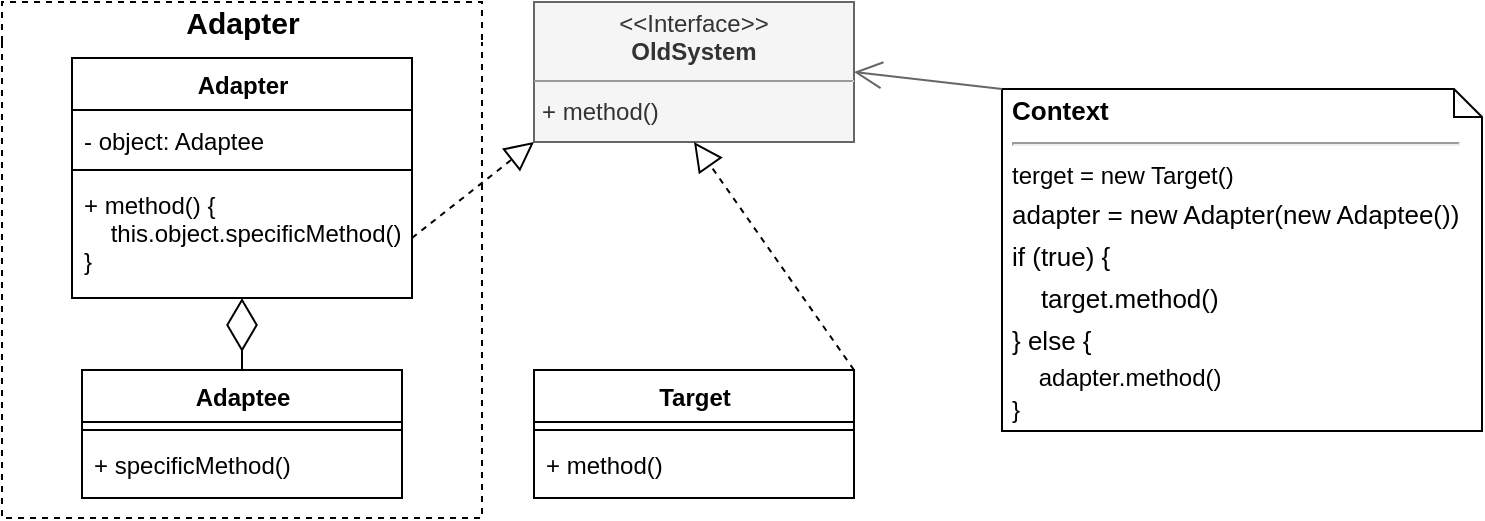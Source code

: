 <mxfile version="13.7.3" type="device"><diagram id="Mc02vGGFIfTnQQPVN4OX" name="Страница 1"><mxGraphModel dx="1086" dy="806" grid="0" gridSize="10" guides="1" tooltips="1" connect="1" arrows="1" fold="1" page="0" pageScale="1" pageWidth="827" pageHeight="1169" math="0" shadow="0"><root><mxCell id="0"/><mxCell id="1" parent="0"/><mxCell id="oZI8sNnL-pfkXHT647tD-140" value="Adapter" style="swimlane;html=1;horizontal=1;startSize=20;fillColor=none;strokeColor=#000000;rounded=0;comic=0;fontSize=15;dashed=1;swimlaneLine=0;shadow=0;glass=0;perimeterSpacing=0;labelBackgroundColor=none;collapsible=0;" parent="1" vertex="1"><mxGeometry x="50" y="20" width="240" height="258" as="geometry"><mxRectangle x="310" y="72" width="100" height="20" as="alternateBounds"/></mxGeometry></mxCell><mxCell id="oZI8sNnL-pfkXHT647tD-141" value="" style="endArrow=diamondThin;endFill=0;endSize=24;html=1;fontSize=12;fontColor=#000000;exitX=0.5;exitY=0;exitDx=0;exitDy=0;" parent="oZI8sNnL-pfkXHT647tD-140" source="oZI8sNnL-pfkXHT647tD-149" target="oZI8sNnL-pfkXHT647tD-148" edge="1"><mxGeometry width="160" relative="1" as="geometry"><mxPoint x="-80" y="-1916" as="sourcePoint"/><mxPoint x="80" y="-1916" as="targetPoint"/></mxGeometry></mxCell><mxCell id="oZI8sNnL-pfkXHT647tD-142" value="Target" style="swimlane;fontStyle=1;align=center;verticalAlign=top;childLayout=stackLayout;horizontal=1;startSize=26;horizontalStack=0;resizeParent=1;resizeParentMax=0;resizeLast=0;collapsible=0;marginBottom=0;rounded=0;shadow=0;glass=0;comic=0;strokeWidth=1;fontSize=12;labelBackgroundColor=none;fillColor=#ffffff;html=1;" parent="oZI8sNnL-pfkXHT647tD-140" vertex="1"><mxGeometry x="266" y="184" width="160" height="64" as="geometry"/></mxCell><mxCell id="oZI8sNnL-pfkXHT647tD-143" value="" style="line;strokeWidth=1;fillColor=none;align=left;verticalAlign=middle;spacingTop=-1;spacingLeft=3;spacingRight=3;rotatable=0;labelPosition=right;points=[];portConstraint=eastwest;" parent="oZI8sNnL-pfkXHT647tD-142" vertex="1"><mxGeometry y="26" width="160" height="8" as="geometry"/></mxCell><mxCell id="oZI8sNnL-pfkXHT647tD-144" value="+ method()" style="text;strokeColor=none;fillColor=none;align=left;verticalAlign=top;spacingLeft=4;spacingRight=4;overflow=hidden;rotatable=0;points=[[0,0.5],[1,0.5]];portConstraint=eastwest;" parent="oZI8sNnL-pfkXHT647tD-142" vertex="1"><mxGeometry y="34" width="160" height="30" as="geometry"/></mxCell><mxCell id="oZI8sNnL-pfkXHT647tD-145" value="Adapter" style="swimlane;fontStyle=1;align=center;verticalAlign=top;childLayout=stackLayout;horizontal=1;startSize=26;horizontalStack=0;resizeParent=1;resizeParentMax=0;resizeLast=0;collapsible=0;marginBottom=0;rounded=0;shadow=0;glass=0;comic=0;strokeWidth=1;fontSize=12;labelBackgroundColor=none;fillColor=#ffffff;html=1;" parent="oZI8sNnL-pfkXHT647tD-140" vertex="1"><mxGeometry x="35" y="28" width="170" height="120" as="geometry"/></mxCell><mxCell id="oZI8sNnL-pfkXHT647tD-146" value="- object: Adaptee" style="text;strokeColor=none;fillColor=none;align=left;verticalAlign=top;spacingLeft=4;spacingRight=4;overflow=hidden;rotatable=0;points=[[0,0.5],[1,0.5]];portConstraint=eastwest;spacingTop=2;" parent="oZI8sNnL-pfkXHT647tD-145" vertex="1"><mxGeometry y="26" width="170" height="26" as="geometry"/></mxCell><mxCell id="oZI8sNnL-pfkXHT647tD-147" value="" style="line;strokeWidth=1;fillColor=none;align=left;verticalAlign=middle;spacingTop=-1;spacingLeft=3;spacingRight=3;rotatable=0;labelPosition=right;points=[];portConstraint=eastwest;" parent="oZI8sNnL-pfkXHT647tD-145" vertex="1"><mxGeometry y="52" width="170" height="8" as="geometry"/></mxCell><mxCell id="oZI8sNnL-pfkXHT647tD-148" value="+ method() {&#10;    this.object.specificMethod()&#10;}" style="text;strokeColor=none;fillColor=none;align=left;verticalAlign=top;spacingLeft=4;spacingRight=4;overflow=hidden;rotatable=0;points=[[0,0.5],[1,0.5]];portConstraint=eastwest;" parent="oZI8sNnL-pfkXHT647tD-145" vertex="1"><mxGeometry y="60" width="170" height="60" as="geometry"/></mxCell><mxCell id="oZI8sNnL-pfkXHT647tD-149" value="Adaptee" style="swimlane;fontStyle=1;align=center;verticalAlign=top;childLayout=stackLayout;horizontal=1;startSize=26;horizontalStack=0;resizeParent=1;resizeParentMax=0;resizeLast=0;collapsible=0;marginBottom=0;rounded=0;shadow=0;glass=0;comic=0;strokeWidth=1;fontSize=12;labelBackgroundColor=none;fillColor=#ffffff;html=1;" parent="oZI8sNnL-pfkXHT647tD-140" vertex="1"><mxGeometry x="40" y="184" width="160" height="64" as="geometry"><mxRectangle x="40" y="184" width="80" height="26" as="alternateBounds"/></mxGeometry></mxCell><mxCell id="oZI8sNnL-pfkXHT647tD-150" value="" style="line;strokeWidth=1;fillColor=none;align=left;verticalAlign=middle;spacingTop=-1;spacingLeft=3;spacingRight=3;rotatable=0;labelPosition=right;points=[];portConstraint=eastwest;" parent="oZI8sNnL-pfkXHT647tD-149" vertex="1"><mxGeometry y="26" width="160" height="8" as="geometry"/></mxCell><mxCell id="oZI8sNnL-pfkXHT647tD-151" value="+ specificMethod()" style="text;strokeColor=none;fillColor=none;align=left;verticalAlign=top;spacingLeft=4;spacingRight=4;overflow=hidden;rotatable=0;points=[[0,0.5],[1,0.5]];portConstraint=eastwest;" parent="oZI8sNnL-pfkXHT647tD-149" vertex="1"><mxGeometry y="34" width="160" height="30" as="geometry"/></mxCell><mxCell id="oZI8sNnL-pfkXHT647tD-152" value="&lt;p style=&quot;margin: 4px 0px 0px ; text-align: center ; line-height: 120%&quot;&gt;&lt;span&gt;&amp;lt;&amp;lt;Interface&amp;gt;&amp;gt;&lt;/span&gt;&lt;br&gt;&lt;b&gt;OldSystem&lt;/b&gt;&lt;/p&gt;&lt;hr size=&quot;1&quot;&gt;&lt;p style=&quot;margin: 0px 0px 0px 4px ; line-height: 160%&quot;&gt;+ method()&lt;br&gt;&lt;/p&gt;" style="verticalAlign=top;align=left;overflow=fill;fontSize=12;fontFamily=Helvetica;html=1;rounded=0;shadow=0;glass=0;comic=0;labelBackgroundColor=none;labelBorderColor=none;imageAspect=1;noLabel=0;portConstraintRotation=0;snapToPoint=0;container=1;dropTarget=1;collapsible=0;autosize=0;spacingLeft=0;spacingRight=0;fontStyle=0;fillColor=#f5f5f5;strokeColor=#666666;fontColor=#333333;" parent="1" vertex="1"><mxGeometry x="316" y="20" width="160" height="70" as="geometry"/></mxCell><mxCell id="oZI8sNnL-pfkXHT647tD-153" value="&lt;p style=&quot;line-height: 20%&quot;&gt;Context&lt;br&gt;&lt;/p&gt;&lt;hr&gt;&lt;span style=&quot;font-size: 12px ; font-weight: 400 ; line-height: 160%&quot;&gt;terget = new Target()&lt;br&gt;&lt;/span&gt;&lt;span style=&quot;font-weight: normal ; line-height: 160%&quot;&gt;adapter = new Adapter(new Adaptee())&lt;br&gt;if (true) {&lt;br&gt;&amp;nbsp; &amp;nbsp; target.method()&lt;br&gt;} else {&lt;br&gt;&lt;/span&gt;&lt;span style=&quot;font-size: 12px ; font-weight: 400&quot;&gt;&amp;nbsp; &amp;nbsp;&amp;nbsp;&lt;/span&gt;&lt;span style=&quot;font-size: 12px ; font-weight: 400&quot;&gt;adapter.method()&lt;/span&gt;&lt;span style=&quot;font-size: 12px ; font-weight: 400&quot;&gt;&lt;br&gt;}&lt;/span&gt;&lt;br&gt;&lt;p&gt;&lt;/p&gt;" style="shape=note;size=14;verticalAlign=top;align=left;spacingTop=-13;rounded=0;shadow=0;glass=0;comic=0;strokeColor=#000000;fillColor=none;fontSize=13;fontStyle=1;labelBorderColor=none;whiteSpace=wrap;html=1;spacingLeft=0;spacingBottom=0;spacingRight=0;spacing=5;labelBackgroundColor=none;" parent="1" vertex="1"><mxGeometry x="550" y="63.5" width="240" height="171" as="geometry"/></mxCell><mxCell id="oZI8sNnL-pfkXHT647tD-154" value="" style="endArrow=block;dashed=1;endFill=0;endSize=12;html=1;strokeColor=#000000;exitX=1;exitY=0.5;exitDx=0;exitDy=0;entryX=0;entryY=1;entryDx=0;entryDy=0;" parent="1" source="oZI8sNnL-pfkXHT647tD-148" target="oZI8sNnL-pfkXHT647tD-152" edge="1"><mxGeometry width="160" relative="1" as="geometry"><mxPoint x="400" y="-2120" as="sourcePoint"/><mxPoint x="560" y="-2120" as="targetPoint"/></mxGeometry></mxCell><mxCell id="oZI8sNnL-pfkXHT647tD-155" value="" style="endArrow=block;dashed=1;endFill=0;endSize=12;html=1;strokeColor=#000000;exitX=1;exitY=0;exitDx=0;exitDy=0;entryX=0.5;entryY=1;entryDx=0;entryDy=0;" parent="1" source="oZI8sNnL-pfkXHT647tD-142" target="oZI8sNnL-pfkXHT647tD-152" edge="1"><mxGeometry width="160" relative="1" as="geometry"><mxPoint x="391" y="-2120" as="sourcePoint"/><mxPoint x="551" y="-2120" as="targetPoint"/></mxGeometry></mxCell><mxCell id="oZI8sNnL-pfkXHT647tD-156" value="" style="endArrow=open;endFill=1;endSize=12;html=1;strokeColor=#666666;exitX=0;exitY=0;exitDx=0;exitDy=0;exitPerimeter=0;entryX=1;entryY=0.5;entryDx=0;entryDy=0;" parent="1" source="oZI8sNnL-pfkXHT647tD-153" target="oZI8sNnL-pfkXHT647tD-152" edge="1"><mxGeometry width="160" relative="1" as="geometry"><mxPoint x="320" y="-2490" as="sourcePoint"/><mxPoint x="480" y="-2490" as="targetPoint"/></mxGeometry></mxCell></root></mxGraphModel></diagram></mxfile>